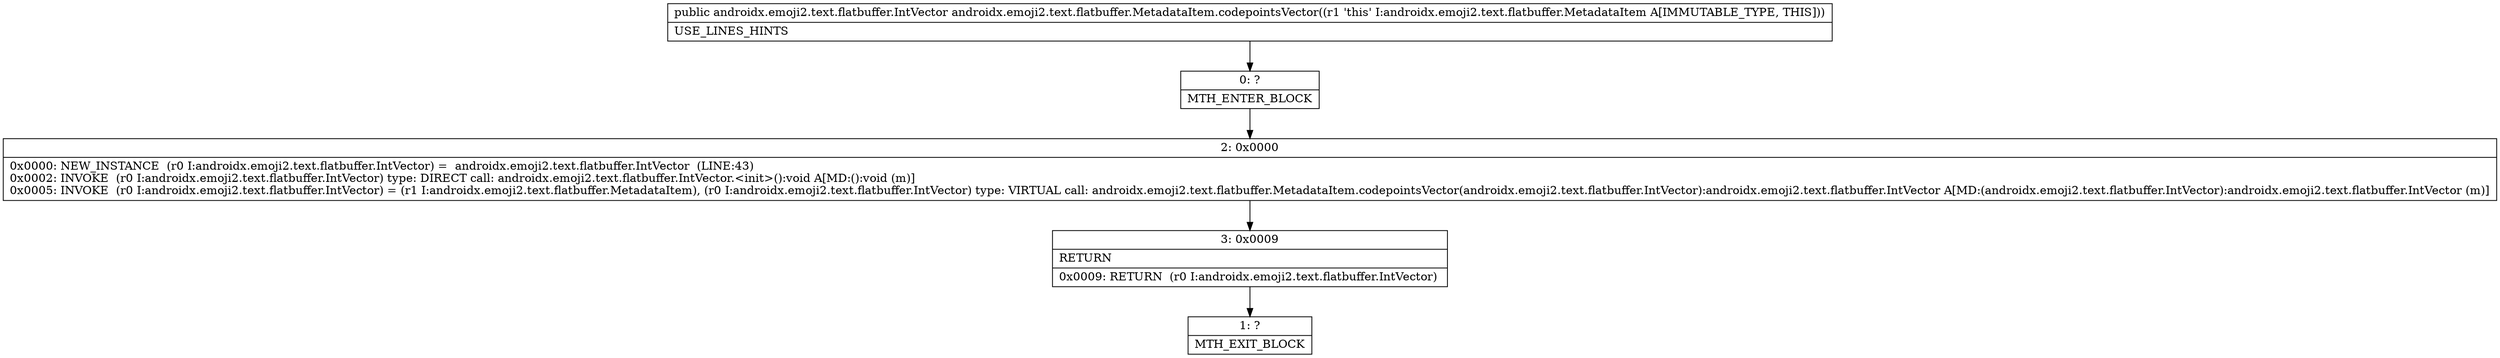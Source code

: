 digraph "CFG forandroidx.emoji2.text.flatbuffer.MetadataItem.codepointsVector()Landroidx\/emoji2\/text\/flatbuffer\/IntVector;" {
Node_0 [shape=record,label="{0\:\ ?|MTH_ENTER_BLOCK\l}"];
Node_2 [shape=record,label="{2\:\ 0x0000|0x0000: NEW_INSTANCE  (r0 I:androidx.emoji2.text.flatbuffer.IntVector) =  androidx.emoji2.text.flatbuffer.IntVector  (LINE:43)\l0x0002: INVOKE  (r0 I:androidx.emoji2.text.flatbuffer.IntVector) type: DIRECT call: androidx.emoji2.text.flatbuffer.IntVector.\<init\>():void A[MD:():void (m)]\l0x0005: INVOKE  (r0 I:androidx.emoji2.text.flatbuffer.IntVector) = (r1 I:androidx.emoji2.text.flatbuffer.MetadataItem), (r0 I:androidx.emoji2.text.flatbuffer.IntVector) type: VIRTUAL call: androidx.emoji2.text.flatbuffer.MetadataItem.codepointsVector(androidx.emoji2.text.flatbuffer.IntVector):androidx.emoji2.text.flatbuffer.IntVector A[MD:(androidx.emoji2.text.flatbuffer.IntVector):androidx.emoji2.text.flatbuffer.IntVector (m)]\l}"];
Node_3 [shape=record,label="{3\:\ 0x0009|RETURN\l|0x0009: RETURN  (r0 I:androidx.emoji2.text.flatbuffer.IntVector) \l}"];
Node_1 [shape=record,label="{1\:\ ?|MTH_EXIT_BLOCK\l}"];
MethodNode[shape=record,label="{public androidx.emoji2.text.flatbuffer.IntVector androidx.emoji2.text.flatbuffer.MetadataItem.codepointsVector((r1 'this' I:androidx.emoji2.text.flatbuffer.MetadataItem A[IMMUTABLE_TYPE, THIS]))  | USE_LINES_HINTS\l}"];
MethodNode -> Node_0;Node_0 -> Node_2;
Node_2 -> Node_3;
Node_3 -> Node_1;
}

